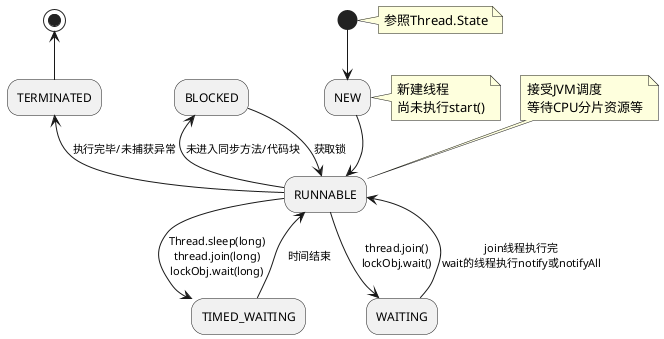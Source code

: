 @startuml
note right: 参照Thread.State
(*) -down-> "NEW"
note right: 新建线程\n尚未执行start()
-down-> "RUNNABLE" as run
note top: 接受JVM调度\n等待CPU分片资源等
-up-> [执行完毕/未捕获异常] "TERMINATED" as tm

run -left-> [未进入同步方法/代码块] "BLOCKED" as bk
run -down-> [thread.join()\nlockObj.wait()] "WAITING" as wt
run -right-> [Thread.sleep(long)\nthread.join(long)\nlockObj.wait(long)] "TIMED_WAITING" as twt

bk --> [获取锁] run
wt --> [join线程执行完\nwait的线程执行notify或notifyAll] run
twt --> [时间结束] run

tm -up-> (*)
@enduml